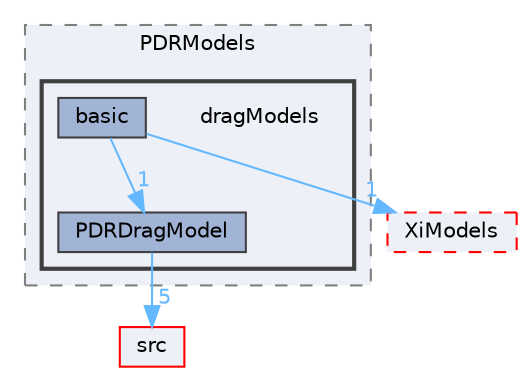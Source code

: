 digraph "applications/solvers/combustion/PDRFoam/PDRModels/dragModels"
{
 // LATEX_PDF_SIZE
  bgcolor="transparent";
  edge [fontname=Helvetica,fontsize=10,labelfontname=Helvetica,labelfontsize=10];
  node [fontname=Helvetica,fontsize=10,shape=box,height=0.2,width=0.4];
  compound=true
  subgraph clusterdir_f1651a0ed0bf74a29170ecd2526abc49 {
    graph [ bgcolor="#edf0f7", pencolor="grey50", label="PDRModels", fontname=Helvetica,fontsize=10 style="filled,dashed", URL="dir_f1651a0ed0bf74a29170ecd2526abc49.html",tooltip=""]
  subgraph clusterdir_c833b6868a1136272de6782c3a4b48f1 {
    graph [ bgcolor="#edf0f7", pencolor="grey25", label="", fontname=Helvetica,fontsize=10 style="filled,bold", URL="dir_c833b6868a1136272de6782c3a4b48f1.html",tooltip=""]
    dir_c833b6868a1136272de6782c3a4b48f1 [shape=plaintext, label="dragModels"];
  dir_5fb08262b82be087f9d71a680490b32a [label="basic", fillcolor="#a2b4d6", color="grey25", style="filled", URL="dir_5fb08262b82be087f9d71a680490b32a.html",tooltip=""];
  dir_b20e437904c271723cfefc66093fbcd1 [label="PDRDragModel", fillcolor="#a2b4d6", color="grey25", style="filled", URL="dir_b20e437904c271723cfefc66093fbcd1.html",tooltip=""];
  }
  }
  dir_875d300f7c06ad3c5c9e587b64daa300 [label="XiModels", fillcolor="#edf0f7", color="red", style="filled,dashed", URL="dir_875d300f7c06ad3c5c9e587b64daa300.html",tooltip=""];
  dir_68267d1309a1af8e8297ef4c3efbcdba [label="src", fillcolor="#edf0f7", color="red", style="filled", URL="dir_68267d1309a1af8e8297ef4c3efbcdba.html",tooltip=""];
  dir_5fb08262b82be087f9d71a680490b32a->dir_875d300f7c06ad3c5c9e587b64daa300 [headlabel="1", labeldistance=1.5 headhref="dir_000203_004442.html" href="dir_000203_004442.html" color="steelblue1" fontcolor="steelblue1"];
  dir_5fb08262b82be087f9d71a680490b32a->dir_b20e437904c271723cfefc66093fbcd1 [headlabel="1", labeldistance=1.5 headhref="dir_000203_002858.html" href="dir_000203_002858.html" color="steelblue1" fontcolor="steelblue1"];
  dir_b20e437904c271723cfefc66093fbcd1->dir_68267d1309a1af8e8297ef4c3efbcdba [headlabel="5", labeldistance=1.5 headhref="dir_002858_003729.html" href="dir_002858_003729.html" color="steelblue1" fontcolor="steelblue1"];
}
